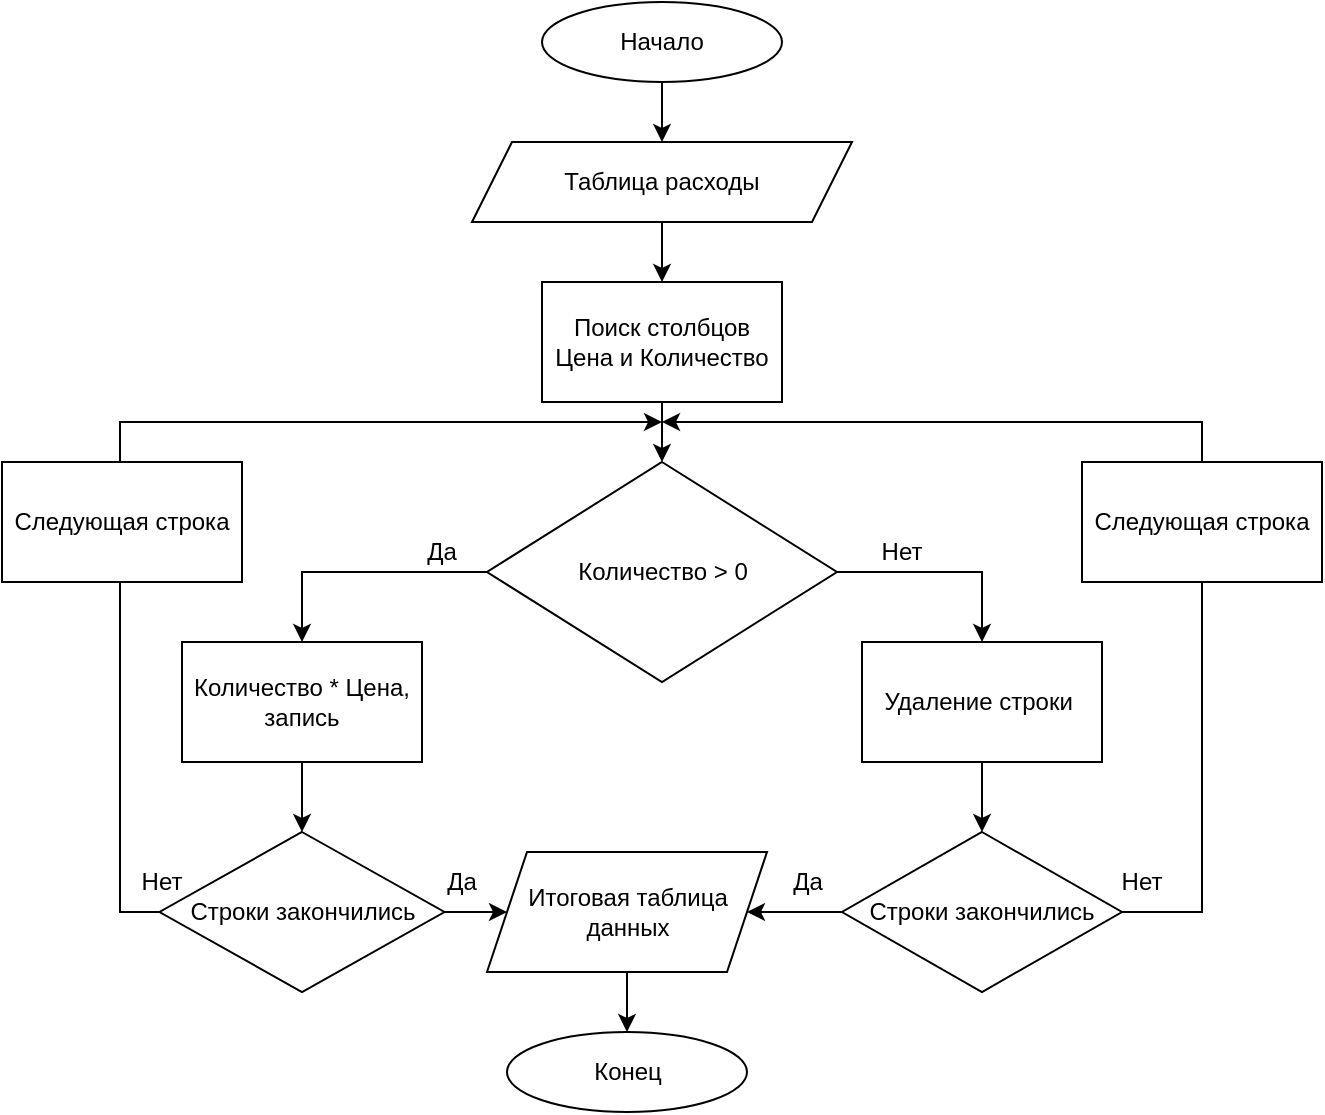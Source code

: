 <mxfile version="21.7.4" type="device">
  <diagram name="Страница — 1" id="Uecgk_jYdJgBSRdwU811">
    <mxGraphModel dx="733" dy="801" grid="1" gridSize="10" guides="1" tooltips="1" connect="1" arrows="1" fold="1" page="1" pageScale="1" pageWidth="827" pageHeight="1169" math="0" shadow="0">
      <root>
        <mxCell id="0" />
        <mxCell id="1" parent="0" />
        <mxCell id="mRBKJFos0WAlF_mczG2k-3" style="edgeStyle=orthogonalEdgeStyle;rounded=0;orthogonalLoop=1;jettySize=auto;html=1;exitX=0.5;exitY=1;exitDx=0;exitDy=0;entryX=0.5;entryY=0;entryDx=0;entryDy=0;" edge="1" parent="1" source="mRBKJFos0WAlF_mczG2k-1" target="mRBKJFos0WAlF_mczG2k-2">
          <mxGeometry relative="1" as="geometry" />
        </mxCell>
        <mxCell id="mRBKJFos0WAlF_mczG2k-1" value="Начало" style="ellipse;whiteSpace=wrap;html=1;" vertex="1" parent="1">
          <mxGeometry x="340" y="90" width="120" height="40" as="geometry" />
        </mxCell>
        <mxCell id="mRBKJFos0WAlF_mczG2k-5" style="edgeStyle=orthogonalEdgeStyle;rounded=0;orthogonalLoop=1;jettySize=auto;html=1;exitX=0.5;exitY=1;exitDx=0;exitDy=0;entryX=0.5;entryY=0;entryDx=0;entryDy=0;" edge="1" parent="1" source="mRBKJFos0WAlF_mczG2k-2" target="mRBKJFos0WAlF_mczG2k-4">
          <mxGeometry relative="1" as="geometry" />
        </mxCell>
        <mxCell id="mRBKJFos0WAlF_mczG2k-2" value="Таблица расходы" style="shape=parallelogram;perimeter=parallelogramPerimeter;whiteSpace=wrap;html=1;fixedSize=1;" vertex="1" parent="1">
          <mxGeometry x="305" y="160" width="190" height="40" as="geometry" />
        </mxCell>
        <mxCell id="mRBKJFos0WAlF_mczG2k-35" style="edgeStyle=orthogonalEdgeStyle;rounded=0;orthogonalLoop=1;jettySize=auto;html=1;exitX=0.5;exitY=1;exitDx=0;exitDy=0;entryX=0.5;entryY=0;entryDx=0;entryDy=0;" edge="1" parent="1" source="mRBKJFos0WAlF_mczG2k-4" target="mRBKJFos0WAlF_mczG2k-9">
          <mxGeometry relative="1" as="geometry" />
        </mxCell>
        <mxCell id="mRBKJFos0WAlF_mczG2k-4" value="Поиск столбцов Цена и Количество" style="rounded=0;whiteSpace=wrap;html=1;" vertex="1" parent="1">
          <mxGeometry x="340" y="230" width="120" height="60" as="geometry" />
        </mxCell>
        <mxCell id="mRBKJFos0WAlF_mczG2k-8" style="edgeStyle=orthogonalEdgeStyle;rounded=0;orthogonalLoop=1;jettySize=auto;html=1;exitX=0.5;exitY=1;exitDx=0;exitDy=0;entryX=0.5;entryY=0;entryDx=0;entryDy=0;" edge="1" parent="1" source="mRBKJFos0WAlF_mczG2k-6" target="mRBKJFos0WAlF_mczG2k-7">
          <mxGeometry relative="1" as="geometry" />
        </mxCell>
        <mxCell id="mRBKJFos0WAlF_mczG2k-6" value="Итоговая таблица данных" style="shape=parallelogram;perimeter=parallelogramPerimeter;whiteSpace=wrap;html=1;fixedSize=1;" vertex="1" parent="1">
          <mxGeometry x="312.5" y="515" width="140" height="60" as="geometry" />
        </mxCell>
        <mxCell id="mRBKJFos0WAlF_mczG2k-7" value="Конец" style="ellipse;whiteSpace=wrap;html=1;" vertex="1" parent="1">
          <mxGeometry x="322.5" y="605" width="120" height="40" as="geometry" />
        </mxCell>
        <mxCell id="mRBKJFos0WAlF_mczG2k-15" style="edgeStyle=orthogonalEdgeStyle;rounded=0;orthogonalLoop=1;jettySize=auto;html=1;exitX=0;exitY=0.5;exitDx=0;exitDy=0;entryX=0.5;entryY=0;entryDx=0;entryDy=0;" edge="1" parent="1" source="mRBKJFos0WAlF_mczG2k-9" target="mRBKJFos0WAlF_mczG2k-11">
          <mxGeometry relative="1" as="geometry" />
        </mxCell>
        <mxCell id="mRBKJFos0WAlF_mczG2k-24" style="edgeStyle=orthogonalEdgeStyle;rounded=0;orthogonalLoop=1;jettySize=auto;html=1;exitX=1;exitY=0.5;exitDx=0;exitDy=0;entryX=0.5;entryY=0;entryDx=0;entryDy=0;" edge="1" parent="1" source="mRBKJFos0WAlF_mczG2k-9" target="mRBKJFos0WAlF_mczG2k-20">
          <mxGeometry relative="1" as="geometry" />
        </mxCell>
        <mxCell id="mRBKJFos0WAlF_mczG2k-9" value="Количество &amp;gt; 0" style="rhombus;whiteSpace=wrap;html=1;" vertex="1" parent="1">
          <mxGeometry x="312.5" y="320" width="175" height="110" as="geometry" />
        </mxCell>
        <mxCell id="mRBKJFos0WAlF_mczG2k-10" value="Да" style="text;html=1;strokeColor=none;fillColor=none;align=center;verticalAlign=middle;whiteSpace=wrap;rounded=0;" vertex="1" parent="1">
          <mxGeometry x="260" y="350" width="60" height="30" as="geometry" />
        </mxCell>
        <mxCell id="mRBKJFos0WAlF_mczG2k-29" style="edgeStyle=orthogonalEdgeStyle;rounded=0;orthogonalLoop=1;jettySize=auto;html=1;exitX=0.5;exitY=1;exitDx=0;exitDy=0;entryX=0.5;entryY=0;entryDx=0;entryDy=0;" edge="1" parent="1" source="mRBKJFos0WAlF_mczG2k-11" target="mRBKJFos0WAlF_mczG2k-25">
          <mxGeometry relative="1" as="geometry" />
        </mxCell>
        <mxCell id="mRBKJFos0WAlF_mczG2k-11" value="Количество * Цена, запись" style="rounded=0;whiteSpace=wrap;html=1;" vertex="1" parent="1">
          <mxGeometry x="160" y="410" width="120" height="60" as="geometry" />
        </mxCell>
        <mxCell id="mRBKJFos0WAlF_mczG2k-12" style="edgeStyle=orthogonalEdgeStyle;rounded=0;orthogonalLoop=1;jettySize=auto;html=1;" edge="1" parent="1">
          <mxGeometry relative="1" as="geometry">
            <mxPoint x="400" y="300" as="targetPoint" />
            <Array as="points">
              <mxPoint x="129" y="545" />
              <mxPoint x="129" y="300" />
            </Array>
            <mxPoint x="149" y="545" as="sourcePoint" />
          </mxGeometry>
        </mxCell>
        <mxCell id="mRBKJFos0WAlF_mczG2k-13" value="Следующая строка" style="rounded=0;whiteSpace=wrap;html=1;" vertex="1" parent="1">
          <mxGeometry x="70" y="320" width="120" height="60" as="geometry" />
        </mxCell>
        <mxCell id="mRBKJFos0WAlF_mczG2k-16" value="Нет" style="text;html=1;strokeColor=none;fillColor=none;align=center;verticalAlign=middle;whiteSpace=wrap;rounded=0;" vertex="1" parent="1">
          <mxGeometry x="490" y="350" width="60" height="30" as="geometry" />
        </mxCell>
        <mxCell id="mRBKJFos0WAlF_mczG2k-17" style="edgeStyle=orthogonalEdgeStyle;rounded=0;orthogonalLoop=1;jettySize=auto;html=1;exitX=1;exitY=0.5;exitDx=0;exitDy=0;" edge="1" parent="1" source="mRBKJFos0WAlF_mczG2k-19">
          <mxGeometry relative="1" as="geometry">
            <mxPoint x="400" y="300" as="targetPoint" />
            <mxPoint x="670" y="450" as="sourcePoint" />
            <Array as="points">
              <mxPoint x="670" y="545" />
              <mxPoint x="670" y="300" />
            </Array>
          </mxGeometry>
        </mxCell>
        <mxCell id="mRBKJFos0WAlF_mczG2k-18" value="Следующая строка" style="rounded=0;whiteSpace=wrap;html=1;" vertex="1" parent="1">
          <mxGeometry x="610" y="320" width="120" height="60" as="geometry" />
        </mxCell>
        <mxCell id="mRBKJFos0WAlF_mczG2k-28" style="edgeStyle=orthogonalEdgeStyle;rounded=0;orthogonalLoop=1;jettySize=auto;html=1;exitX=0;exitY=0.5;exitDx=0;exitDy=0;entryX=1;entryY=0.5;entryDx=0;entryDy=0;" edge="1" parent="1" source="mRBKJFos0WAlF_mczG2k-19" target="mRBKJFos0WAlF_mczG2k-6">
          <mxGeometry relative="1" as="geometry" />
        </mxCell>
        <mxCell id="mRBKJFos0WAlF_mczG2k-19" value="Строки закончились" style="rhombus;whiteSpace=wrap;html=1;" vertex="1" parent="1">
          <mxGeometry x="490" y="505" width="140" height="80" as="geometry" />
        </mxCell>
        <mxCell id="mRBKJFos0WAlF_mczG2k-30" style="edgeStyle=orthogonalEdgeStyle;rounded=0;orthogonalLoop=1;jettySize=auto;html=1;exitX=0.5;exitY=1;exitDx=0;exitDy=0;entryX=0.5;entryY=0;entryDx=0;entryDy=0;" edge="1" parent="1" source="mRBKJFos0WAlF_mczG2k-20" target="mRBKJFos0WAlF_mczG2k-19">
          <mxGeometry relative="1" as="geometry" />
        </mxCell>
        <mxCell id="mRBKJFos0WAlF_mczG2k-20" value="Удаление строки&amp;nbsp;" style="rounded=0;whiteSpace=wrap;html=1;" vertex="1" parent="1">
          <mxGeometry x="500" y="410" width="120" height="60" as="geometry" />
        </mxCell>
        <mxCell id="mRBKJFos0WAlF_mczG2k-21" value="Да" style="text;html=1;strokeColor=none;fillColor=none;align=center;verticalAlign=middle;whiteSpace=wrap;rounded=0;" vertex="1" parent="1">
          <mxGeometry x="442.5" y="515" width="60" height="30" as="geometry" />
        </mxCell>
        <mxCell id="mRBKJFos0WAlF_mczG2k-27" style="edgeStyle=orthogonalEdgeStyle;rounded=0;orthogonalLoop=1;jettySize=auto;html=1;exitX=1;exitY=0.5;exitDx=0;exitDy=0;entryX=0;entryY=0.5;entryDx=0;entryDy=0;" edge="1" parent="1" source="mRBKJFos0WAlF_mczG2k-25" target="mRBKJFos0WAlF_mczG2k-6">
          <mxGeometry relative="1" as="geometry" />
        </mxCell>
        <mxCell id="mRBKJFos0WAlF_mczG2k-25" value="Строки закончились" style="rhombus;whiteSpace=wrap;html=1;" vertex="1" parent="1">
          <mxGeometry x="148.75" y="505" width="142.5" height="80" as="geometry" />
        </mxCell>
        <mxCell id="mRBKJFos0WAlF_mczG2k-26" value="Да" style="text;html=1;strokeColor=none;fillColor=none;align=center;verticalAlign=middle;whiteSpace=wrap;rounded=0;" vertex="1" parent="1">
          <mxGeometry x="270" y="515" width="60" height="30" as="geometry" />
        </mxCell>
        <mxCell id="mRBKJFos0WAlF_mczG2k-33" value="Нет" style="text;html=1;strokeColor=none;fillColor=none;align=center;verticalAlign=middle;whiteSpace=wrap;rounded=0;" vertex="1" parent="1">
          <mxGeometry x="610" y="515" width="60" height="30" as="geometry" />
        </mxCell>
        <mxCell id="mRBKJFos0WAlF_mczG2k-34" value="Нет" style="text;html=1;strokeColor=none;fillColor=none;align=center;verticalAlign=middle;whiteSpace=wrap;rounded=0;" vertex="1" parent="1">
          <mxGeometry x="120" y="515" width="60" height="30" as="geometry" />
        </mxCell>
      </root>
    </mxGraphModel>
  </diagram>
</mxfile>
